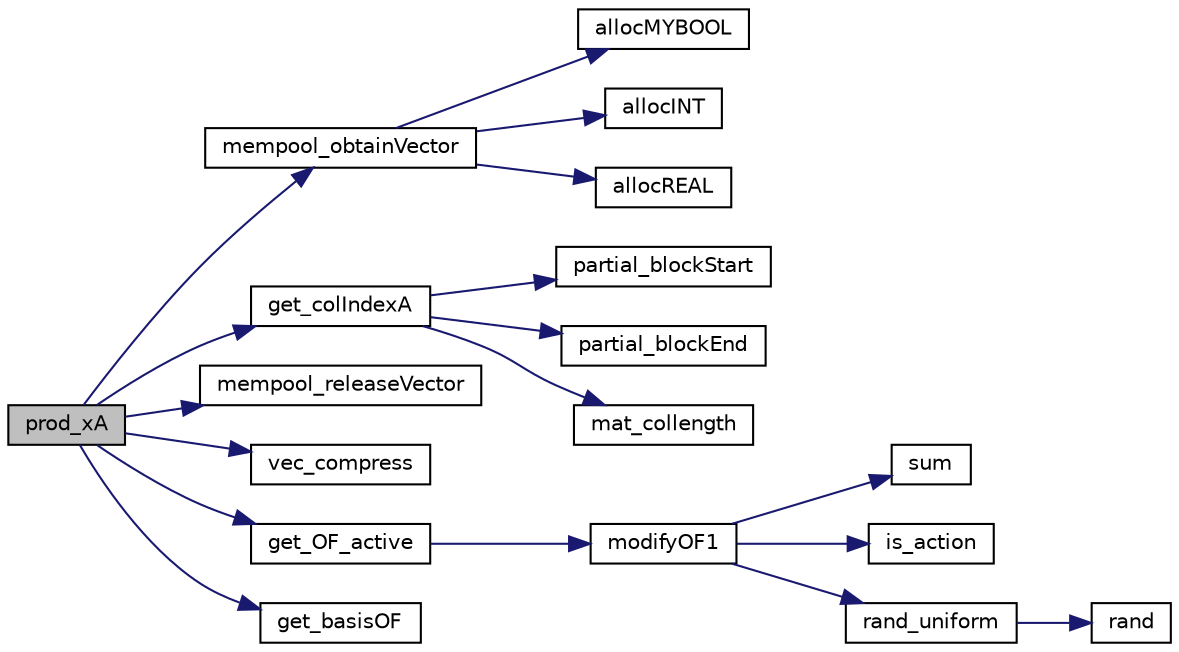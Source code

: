 digraph "prod_xA"
{
  edge [fontname="Helvetica",fontsize="10",labelfontname="Helvetica",labelfontsize="10"];
  node [fontname="Helvetica",fontsize="10",shape=record];
  rankdir="LR";
  Node2993 [label="prod_xA",height=0.2,width=0.4,color="black", fillcolor="grey75", style="filled", fontcolor="black"];
  Node2993 -> Node2994 [color="midnightblue",fontsize="10",style="solid",fontname="Helvetica"];
  Node2994 [label="mempool_obtainVector",height=0.2,width=0.4,color="black", fillcolor="white", style="filled",URL="$d9/d18/lp__utils_8c.html#a233b90f38c3d8ee45f68c6cf2a52f6c7"];
  Node2994 -> Node2995 [color="midnightblue",fontsize="10",style="solid",fontname="Helvetica"];
  Node2995 [label="allocMYBOOL",height=0.2,width=0.4,color="black", fillcolor="white", style="filled",URL="$d9/d18/lp__utils_8c.html#a0f35a721d2c3a4beea00b2840c2bea30"];
  Node2994 -> Node2996 [color="midnightblue",fontsize="10",style="solid",fontname="Helvetica"];
  Node2996 [label="allocINT",height=0.2,width=0.4,color="black", fillcolor="white", style="filled",URL="$d9/d18/lp__utils_8c.html#a2081b8e14a0691b7e3931fa280ad9e63"];
  Node2994 -> Node2997 [color="midnightblue",fontsize="10",style="solid",fontname="Helvetica"];
  Node2997 [label="allocREAL",height=0.2,width=0.4,color="black", fillcolor="white", style="filled",URL="$d9/d18/lp__utils_8c.html#a7b25e1f9aee74052b4b6df28443ebf48"];
  Node2993 -> Node2998 [color="midnightblue",fontsize="10",style="solid",fontname="Helvetica"];
  Node2998 [label="get_colIndexA",height=0.2,width=0.4,color="black", fillcolor="white", style="filled",URL="$dc/d9a/lp__matrix_8c.html#a00e1a47f99bafc7bc525936719053bb6"];
  Node2998 -> Node2999 [color="midnightblue",fontsize="10",style="solid",fontname="Helvetica"];
  Node2999 [label="partial_blockStart",height=0.2,width=0.4,color="black", fillcolor="white", style="filled",URL="$d2/d46/lp__price_8c.html#aad871e7628dd08ee91e5186e24673d5a"];
  Node2998 -> Node3000 [color="midnightblue",fontsize="10",style="solid",fontname="Helvetica"];
  Node3000 [label="partial_blockEnd",height=0.2,width=0.4,color="black", fillcolor="white", style="filled",URL="$d2/d46/lp__price_8c.html#a6494d316c18292fc4f62ad39591a383a"];
  Node2998 -> Node3001 [color="midnightblue",fontsize="10",style="solid",fontname="Helvetica"];
  Node3001 [label="mat_collength",height=0.2,width=0.4,color="black", fillcolor="white", style="filled",URL="$dc/d9a/lp__matrix_8c.html#a258da1c9a3b1fedd9704451f7ab7e6f4"];
  Node2993 -> Node3002 [color="midnightblue",fontsize="10",style="solid",fontname="Helvetica"];
  Node3002 [label="mempool_releaseVector",height=0.2,width=0.4,color="black", fillcolor="white", style="filled",URL="$d9/d18/lp__utils_8c.html#a0e98bd3eae05375391aa13a79dc248f9"];
  Node2993 -> Node3003 [color="midnightblue",fontsize="10",style="solid",fontname="Helvetica"];
  Node3003 [label="vec_compress",height=0.2,width=0.4,color="black", fillcolor="white", style="filled",URL="$dc/d9a/lp__matrix_8c.html#a1236d2af75570c5f158edcc0583233a5"];
  Node2993 -> Node3004 [color="midnightblue",fontsize="10",style="solid",fontname="Helvetica"];
  Node3004 [label="get_OF_active",height=0.2,width=0.4,color="black", fillcolor="white", style="filled",URL="$d4/d79/lp__lib_8c.html#aaf55ff4edccac8bf6e8f9345d46e8e50"];
  Node3004 -> Node3005 [color="midnightblue",fontsize="10",style="solid",fontname="Helvetica"];
  Node3005 [label="modifyOF1",height=0.2,width=0.4,color="black", fillcolor="white", style="filled",URL="$d4/d79/lp__lib_8c.html#ab7ca78899eb41290218393c326a50fc9"];
  Node3005 -> Node3006 [color="midnightblue",fontsize="10",style="solid",fontname="Helvetica"];
  Node3006 [label="sum",height=0.2,width=0.4,color="black", fillcolor="white", style="filled",URL="$dd/d3c/examplehs071_8m.html#ad1d7e10c2dad1043eb0e1b51f99f1b31"];
  Node3005 -> Node3007 [color="midnightblue",fontsize="10",style="solid",fontname="Helvetica"];
  Node3007 [label="is_action",height=0.2,width=0.4,color="black", fillcolor="white", style="filled",URL="$d4/d79/lp__lib_8c.html#a4be8ef3ce8562e3cb31c64fd17a091b5"];
  Node3005 -> Node3008 [color="midnightblue",fontsize="10",style="solid",fontname="Helvetica"];
  Node3008 [label="rand_uniform",height=0.2,width=0.4,color="black", fillcolor="white", style="filled",URL="$d9/d18/lp__utils_8c.html#ad5a62af680804bed43221ee0bfde543b"];
  Node3008 -> Node3009 [color="midnightblue",fontsize="10",style="solid",fontname="Helvetica"];
  Node3009 [label="rand",height=0.2,width=0.4,color="black", fillcolor="white", style="filled",URL="$de/d3e/examplelasso_8m.html#a8c017ea44a7e8f824bf2149b1b209334"];
  Node2993 -> Node3010 [color="midnightblue",fontsize="10",style="solid",fontname="Helvetica"];
  Node3010 [label="get_basisOF",height=0.2,width=0.4,color="black", fillcolor="white", style="filled",URL="$d4/d79/lp__lib_8c.html#a1cfe6e6d89b2bd0ab58d3fa4f41db876"];
}
